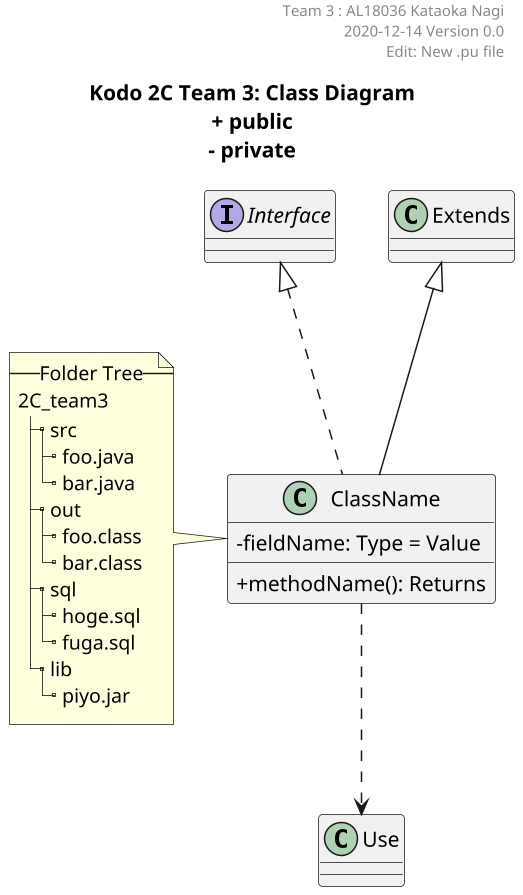 ' @file   class_diagram.pu
' @note   クラス図出力用のファイル
' @note   java -jar plantuml.jar -graphvizdot C:\Graphviz\bin\dot.exe class_diagram.pu
' @see    https://qiita.com/opengl-8080/items/98c510b8ca060bdd2ea3
' @note   高度情報演習2C Team3
' @auther AL18036 Kataoka Nagi

@startuml
scale 1.5
skinparam DefaultFontName メイリオ
' 可視性の変更
skinparam classAttributeIconSize 0

header 
Team 3 : AL18036 Kataoka Nagi
2020-12-14 Version 0.0
Edit: New .pu file
end header

title
**Kodo 2C Team 3: Class Diagram**
+ public
~- private
end title
' __static__

' class def
' @see https://qiita.com/KeithYokoma/items/ee21fec6a3ebb5d1e9a8

class ClassName

note left
  --Folder Tree--
  2C_team3
  |_ src
    |_ foo.java
    |_ bar.java
  |_ out
    |_ foo.class
    |_ bar.class
  |_ sql
    |_ hoge.sql
    |_ fuga.sql
  |_ lib
    |_ piyo.jar
end note

class ClassName implements Interface {
  - fieldName: Type = Value

  + methodName(): Returns
}


class Use {
}

class ClassName extends Extends {
}

ClassName ..> Use

' ********** PlantUML Tutorial **********

' note left

'   --木構造--
'   |_build.gradle
'   |_src
'     |_main
'       |_java
'         |_**bold**
'         |_--strike--
'         |_//itaric//
'         |___underline__
'         |_""monospace""
'     |_test

' end note

' class Hello　<<StereoType>> {
'     {abstract} one: String
'     {static} three(param1: String, param2: int): boolean
'     String two
'     int four(List<String> param)
' }
' class World <Template>{
'     - privateField: int
'     # protectedField: int
'     ~ packagePrivateField: int
'     + publicField: int

'     - privateMethod(): void
'     # protectedMethod(): void
'     ~ packagePrivateMethod(): void
'     + publicMethod(): void
' }
' note left : note
' note top of Hello: note

' interface hoge
' abstruct class hoge
' enum HelloWorld {
'     ONE
'     TWO
'     THREE
' }

' interface One
' interface Two
' interface Three extends Two
' interface Four
' class Five implements One, Three
' class Six extends Five implements Four {
'     field: String
'     method(): void
' }

' Hello -- World
' One --> Two
' Three <-- Four
' Five <--> Six
' Seven x-- Eight
' Nine --x Ten
' One ..> Two
' Three <.. Four
' One --|> Two
' Three <|-- Four
' One ..|> Two
' Three <|.. Four
' One --o Two
' Three o-- Four
' One --* Two
' Three *-- Four
' One -- Two : Hoge
' Three -- Four : Fuga >
' Five -- Six : < Piyo
' One "Foo" -- Two 
' Three -- "Bar" Four
' Five "1" -- "1..*" Six
' Seven "1 Fizz" -- "~* Buzz" Eight

' package one.two {
'     class Hello
' }
' package three.four {
'     World -- Hello
' }

' Hello -- World
' note on link
' hoge
' fuga
' end note

@enduml
